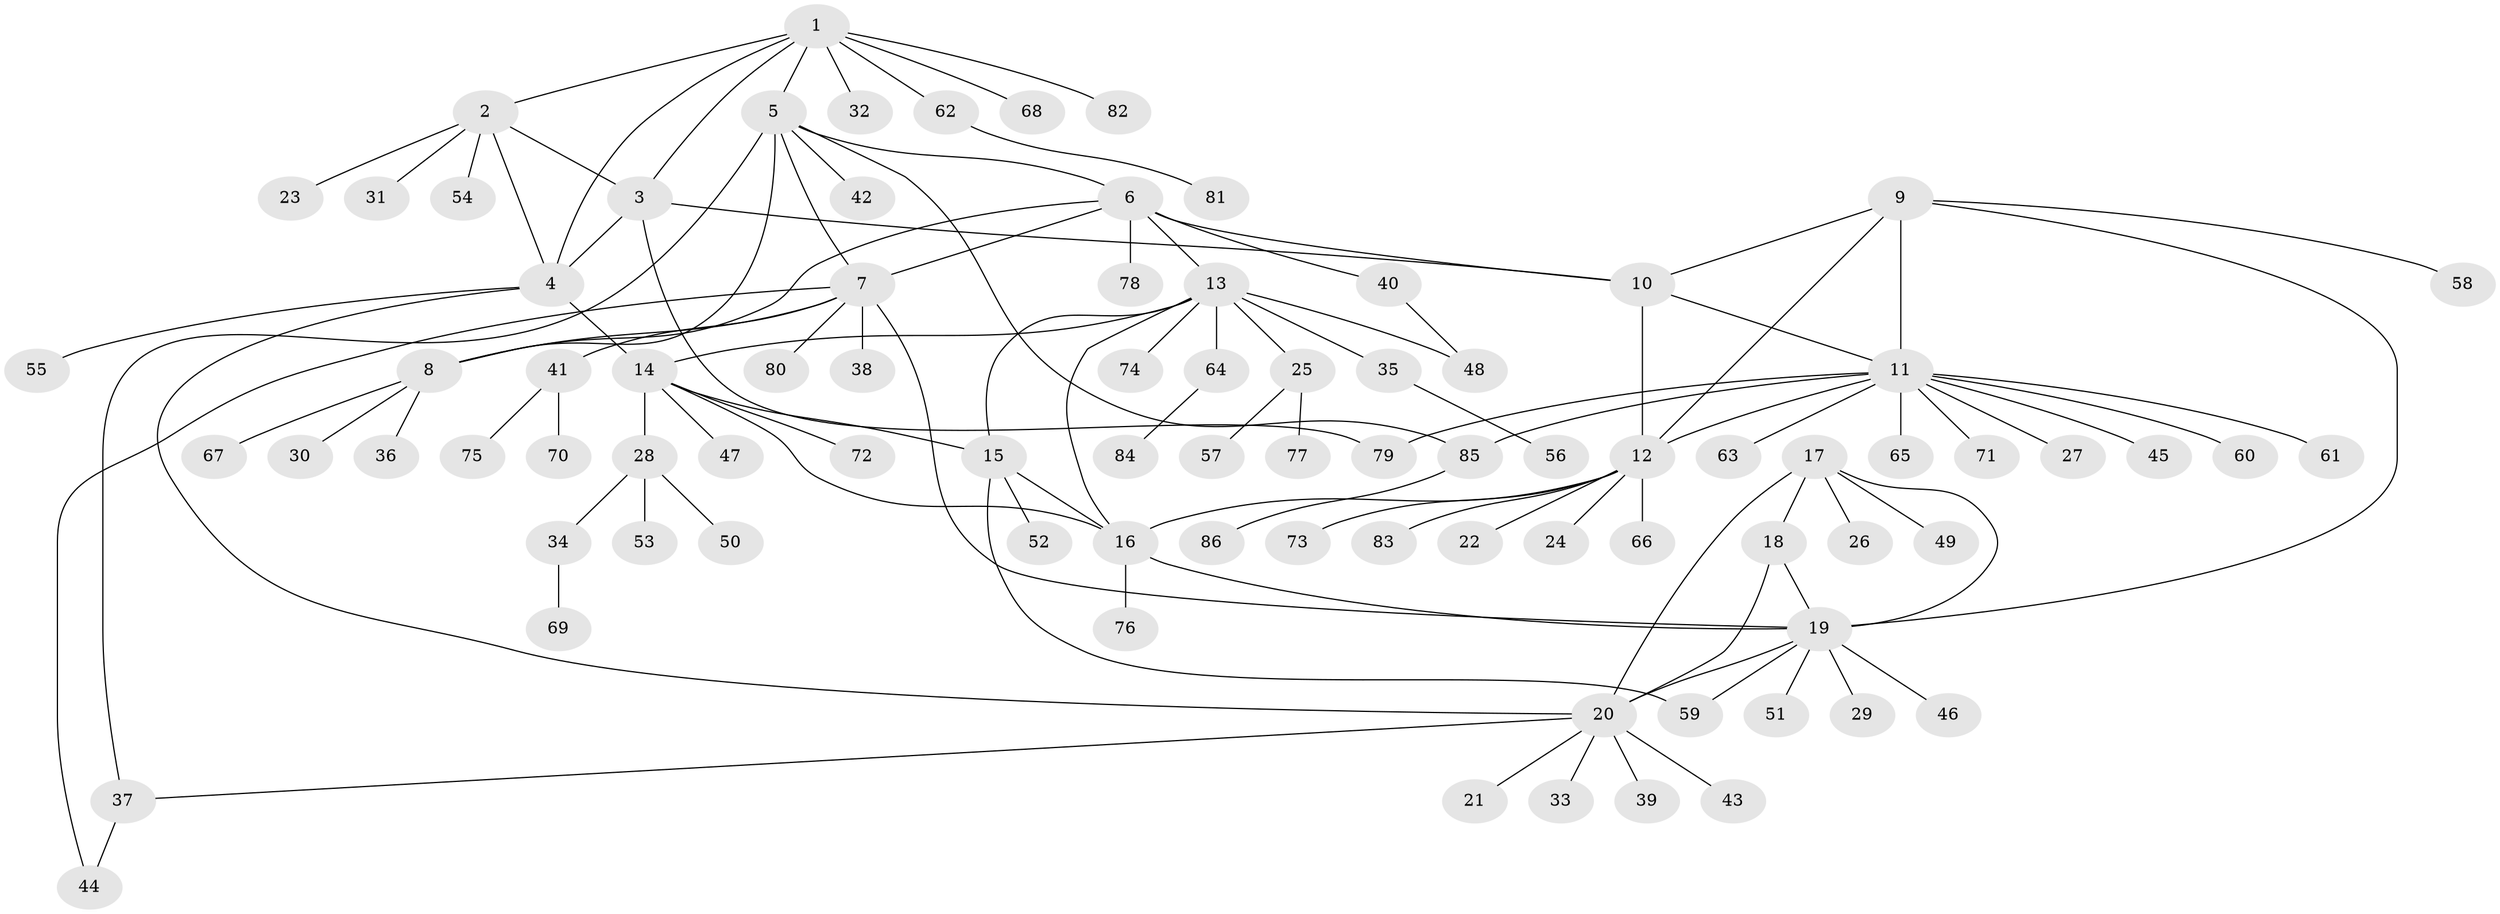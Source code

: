 // coarse degree distribution, {8: 0.04411764705882353, 7: 0.029411764705882353, 6: 0.014705882352941176, 10: 0.014705882352941176, 13: 0.014705882352941176, 5: 0.029411764705882353, 11: 0.014705882352941176, 9: 0.029411764705882353, 4: 0.029411764705882353, 3: 0.029411764705882353, 1: 0.6470588235294118, 2: 0.10294117647058823}
// Generated by graph-tools (version 1.1) at 2025/52/02/27/25 19:52:19]
// undirected, 86 vertices, 112 edges
graph export_dot {
graph [start="1"]
  node [color=gray90,style=filled];
  1;
  2;
  3;
  4;
  5;
  6;
  7;
  8;
  9;
  10;
  11;
  12;
  13;
  14;
  15;
  16;
  17;
  18;
  19;
  20;
  21;
  22;
  23;
  24;
  25;
  26;
  27;
  28;
  29;
  30;
  31;
  32;
  33;
  34;
  35;
  36;
  37;
  38;
  39;
  40;
  41;
  42;
  43;
  44;
  45;
  46;
  47;
  48;
  49;
  50;
  51;
  52;
  53;
  54;
  55;
  56;
  57;
  58;
  59;
  60;
  61;
  62;
  63;
  64;
  65;
  66;
  67;
  68;
  69;
  70;
  71;
  72;
  73;
  74;
  75;
  76;
  77;
  78;
  79;
  80;
  81;
  82;
  83;
  84;
  85;
  86;
  1 -- 2;
  1 -- 3;
  1 -- 4;
  1 -- 5;
  1 -- 32;
  1 -- 62;
  1 -- 68;
  1 -- 82;
  2 -- 3;
  2 -- 4;
  2 -- 23;
  2 -- 31;
  2 -- 54;
  3 -- 4;
  3 -- 10;
  3 -- 79;
  4 -- 14;
  4 -- 20;
  4 -- 55;
  5 -- 6;
  5 -- 7;
  5 -- 8;
  5 -- 37;
  5 -- 42;
  5 -- 85;
  6 -- 7;
  6 -- 8;
  6 -- 10;
  6 -- 13;
  6 -- 40;
  6 -- 78;
  7 -- 8;
  7 -- 19;
  7 -- 38;
  7 -- 41;
  7 -- 44;
  7 -- 80;
  8 -- 30;
  8 -- 36;
  8 -- 67;
  9 -- 10;
  9 -- 11;
  9 -- 12;
  9 -- 19;
  9 -- 58;
  10 -- 11;
  10 -- 12;
  11 -- 12;
  11 -- 27;
  11 -- 45;
  11 -- 60;
  11 -- 61;
  11 -- 63;
  11 -- 65;
  11 -- 71;
  11 -- 79;
  11 -- 85;
  12 -- 16;
  12 -- 22;
  12 -- 24;
  12 -- 66;
  12 -- 73;
  12 -- 83;
  13 -- 14;
  13 -- 15;
  13 -- 16;
  13 -- 25;
  13 -- 35;
  13 -- 48;
  13 -- 64;
  13 -- 74;
  14 -- 15;
  14 -- 16;
  14 -- 28;
  14 -- 47;
  14 -- 72;
  15 -- 16;
  15 -- 52;
  15 -- 59;
  16 -- 19;
  16 -- 76;
  17 -- 18;
  17 -- 19;
  17 -- 20;
  17 -- 26;
  17 -- 49;
  18 -- 19;
  18 -- 20;
  19 -- 20;
  19 -- 29;
  19 -- 46;
  19 -- 51;
  19 -- 59;
  20 -- 21;
  20 -- 33;
  20 -- 37;
  20 -- 39;
  20 -- 43;
  25 -- 57;
  25 -- 77;
  28 -- 34;
  28 -- 50;
  28 -- 53;
  34 -- 69;
  35 -- 56;
  37 -- 44;
  40 -- 48;
  41 -- 70;
  41 -- 75;
  62 -- 81;
  64 -- 84;
  85 -- 86;
}

